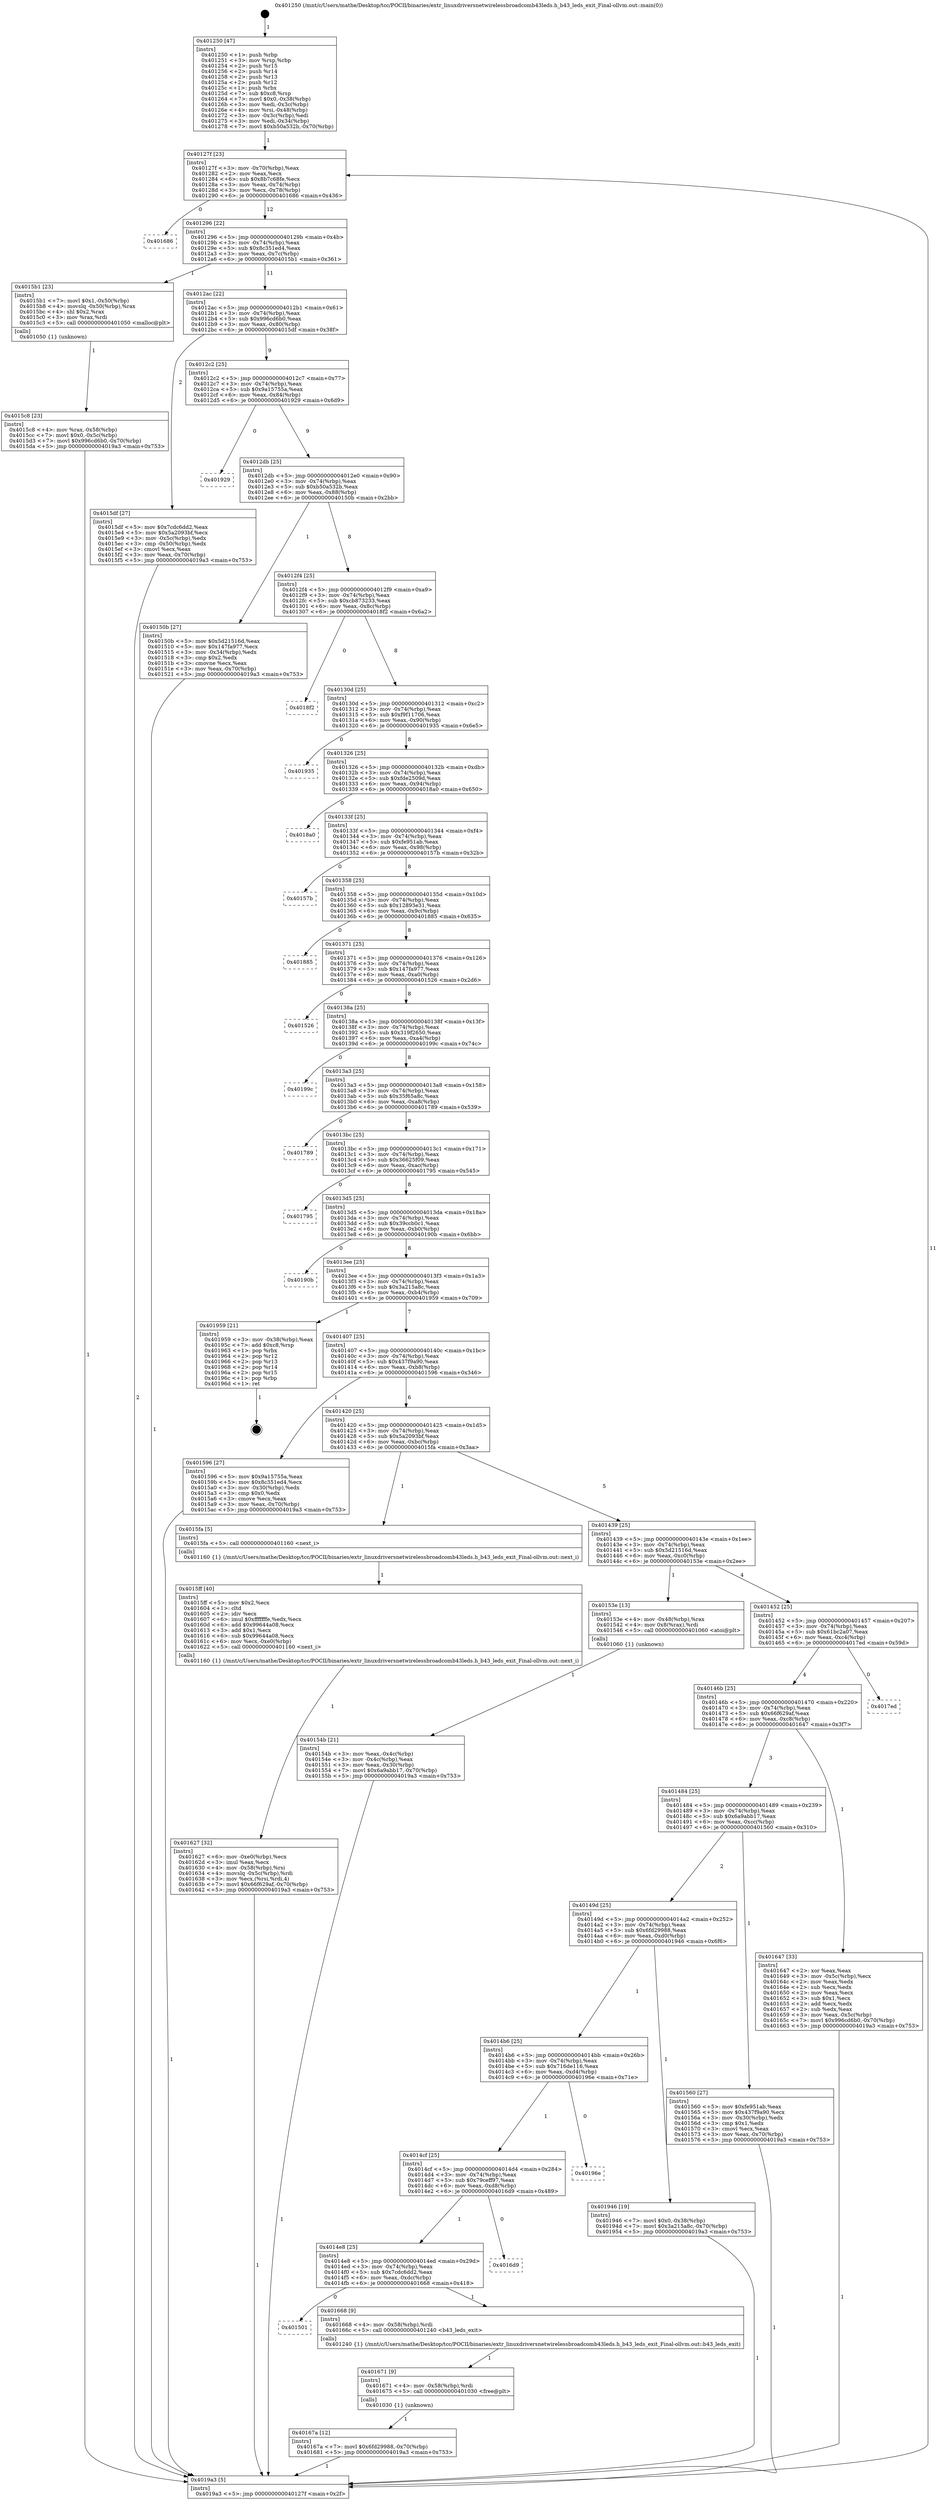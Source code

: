 digraph "0x401250" {
  label = "0x401250 (/mnt/c/Users/mathe/Desktop/tcc/POCII/binaries/extr_linuxdriversnetwirelessbroadcomb43leds.h_b43_leds_exit_Final-ollvm.out::main(0))"
  labelloc = "t"
  node[shape=record]

  Entry [label="",width=0.3,height=0.3,shape=circle,fillcolor=black,style=filled]
  "0x40127f" [label="{
     0x40127f [23]\l
     | [instrs]\l
     &nbsp;&nbsp;0x40127f \<+3\>: mov -0x70(%rbp),%eax\l
     &nbsp;&nbsp;0x401282 \<+2\>: mov %eax,%ecx\l
     &nbsp;&nbsp;0x401284 \<+6\>: sub $0x8b7c68fe,%ecx\l
     &nbsp;&nbsp;0x40128a \<+3\>: mov %eax,-0x74(%rbp)\l
     &nbsp;&nbsp;0x40128d \<+3\>: mov %ecx,-0x78(%rbp)\l
     &nbsp;&nbsp;0x401290 \<+6\>: je 0000000000401686 \<main+0x436\>\l
  }"]
  "0x401686" [label="{
     0x401686\l
  }", style=dashed]
  "0x401296" [label="{
     0x401296 [22]\l
     | [instrs]\l
     &nbsp;&nbsp;0x401296 \<+5\>: jmp 000000000040129b \<main+0x4b\>\l
     &nbsp;&nbsp;0x40129b \<+3\>: mov -0x74(%rbp),%eax\l
     &nbsp;&nbsp;0x40129e \<+5\>: sub $0x8c351ed4,%eax\l
     &nbsp;&nbsp;0x4012a3 \<+3\>: mov %eax,-0x7c(%rbp)\l
     &nbsp;&nbsp;0x4012a6 \<+6\>: je 00000000004015b1 \<main+0x361\>\l
  }"]
  Exit [label="",width=0.3,height=0.3,shape=circle,fillcolor=black,style=filled,peripheries=2]
  "0x4015b1" [label="{
     0x4015b1 [23]\l
     | [instrs]\l
     &nbsp;&nbsp;0x4015b1 \<+7\>: movl $0x1,-0x50(%rbp)\l
     &nbsp;&nbsp;0x4015b8 \<+4\>: movslq -0x50(%rbp),%rax\l
     &nbsp;&nbsp;0x4015bc \<+4\>: shl $0x2,%rax\l
     &nbsp;&nbsp;0x4015c0 \<+3\>: mov %rax,%rdi\l
     &nbsp;&nbsp;0x4015c3 \<+5\>: call 0000000000401050 \<malloc@plt\>\l
     | [calls]\l
     &nbsp;&nbsp;0x401050 \{1\} (unknown)\l
  }"]
  "0x4012ac" [label="{
     0x4012ac [22]\l
     | [instrs]\l
     &nbsp;&nbsp;0x4012ac \<+5\>: jmp 00000000004012b1 \<main+0x61\>\l
     &nbsp;&nbsp;0x4012b1 \<+3\>: mov -0x74(%rbp),%eax\l
     &nbsp;&nbsp;0x4012b4 \<+5\>: sub $0x996cd6b0,%eax\l
     &nbsp;&nbsp;0x4012b9 \<+3\>: mov %eax,-0x80(%rbp)\l
     &nbsp;&nbsp;0x4012bc \<+6\>: je 00000000004015df \<main+0x38f\>\l
  }"]
  "0x40167a" [label="{
     0x40167a [12]\l
     | [instrs]\l
     &nbsp;&nbsp;0x40167a \<+7\>: movl $0x6fd29988,-0x70(%rbp)\l
     &nbsp;&nbsp;0x401681 \<+5\>: jmp 00000000004019a3 \<main+0x753\>\l
  }"]
  "0x4015df" [label="{
     0x4015df [27]\l
     | [instrs]\l
     &nbsp;&nbsp;0x4015df \<+5\>: mov $0x7cdc6dd2,%eax\l
     &nbsp;&nbsp;0x4015e4 \<+5\>: mov $0x5a2093bf,%ecx\l
     &nbsp;&nbsp;0x4015e9 \<+3\>: mov -0x5c(%rbp),%edx\l
     &nbsp;&nbsp;0x4015ec \<+3\>: cmp -0x50(%rbp),%edx\l
     &nbsp;&nbsp;0x4015ef \<+3\>: cmovl %ecx,%eax\l
     &nbsp;&nbsp;0x4015f2 \<+3\>: mov %eax,-0x70(%rbp)\l
     &nbsp;&nbsp;0x4015f5 \<+5\>: jmp 00000000004019a3 \<main+0x753\>\l
  }"]
  "0x4012c2" [label="{
     0x4012c2 [25]\l
     | [instrs]\l
     &nbsp;&nbsp;0x4012c2 \<+5\>: jmp 00000000004012c7 \<main+0x77\>\l
     &nbsp;&nbsp;0x4012c7 \<+3\>: mov -0x74(%rbp),%eax\l
     &nbsp;&nbsp;0x4012ca \<+5\>: sub $0x9a15755a,%eax\l
     &nbsp;&nbsp;0x4012cf \<+6\>: mov %eax,-0x84(%rbp)\l
     &nbsp;&nbsp;0x4012d5 \<+6\>: je 0000000000401929 \<main+0x6d9\>\l
  }"]
  "0x401671" [label="{
     0x401671 [9]\l
     | [instrs]\l
     &nbsp;&nbsp;0x401671 \<+4\>: mov -0x58(%rbp),%rdi\l
     &nbsp;&nbsp;0x401675 \<+5\>: call 0000000000401030 \<free@plt\>\l
     | [calls]\l
     &nbsp;&nbsp;0x401030 \{1\} (unknown)\l
  }"]
  "0x401929" [label="{
     0x401929\l
  }", style=dashed]
  "0x4012db" [label="{
     0x4012db [25]\l
     | [instrs]\l
     &nbsp;&nbsp;0x4012db \<+5\>: jmp 00000000004012e0 \<main+0x90\>\l
     &nbsp;&nbsp;0x4012e0 \<+3\>: mov -0x74(%rbp),%eax\l
     &nbsp;&nbsp;0x4012e3 \<+5\>: sub $0xb50a532b,%eax\l
     &nbsp;&nbsp;0x4012e8 \<+6\>: mov %eax,-0x88(%rbp)\l
     &nbsp;&nbsp;0x4012ee \<+6\>: je 000000000040150b \<main+0x2bb\>\l
  }"]
  "0x401501" [label="{
     0x401501\l
  }", style=dashed]
  "0x40150b" [label="{
     0x40150b [27]\l
     | [instrs]\l
     &nbsp;&nbsp;0x40150b \<+5\>: mov $0x5d21516d,%eax\l
     &nbsp;&nbsp;0x401510 \<+5\>: mov $0x147fa977,%ecx\l
     &nbsp;&nbsp;0x401515 \<+3\>: mov -0x34(%rbp),%edx\l
     &nbsp;&nbsp;0x401518 \<+3\>: cmp $0x2,%edx\l
     &nbsp;&nbsp;0x40151b \<+3\>: cmovne %ecx,%eax\l
     &nbsp;&nbsp;0x40151e \<+3\>: mov %eax,-0x70(%rbp)\l
     &nbsp;&nbsp;0x401521 \<+5\>: jmp 00000000004019a3 \<main+0x753\>\l
  }"]
  "0x4012f4" [label="{
     0x4012f4 [25]\l
     | [instrs]\l
     &nbsp;&nbsp;0x4012f4 \<+5\>: jmp 00000000004012f9 \<main+0xa9\>\l
     &nbsp;&nbsp;0x4012f9 \<+3\>: mov -0x74(%rbp),%eax\l
     &nbsp;&nbsp;0x4012fc \<+5\>: sub $0xcb873233,%eax\l
     &nbsp;&nbsp;0x401301 \<+6\>: mov %eax,-0x8c(%rbp)\l
     &nbsp;&nbsp;0x401307 \<+6\>: je 00000000004018f2 \<main+0x6a2\>\l
  }"]
  "0x4019a3" [label="{
     0x4019a3 [5]\l
     | [instrs]\l
     &nbsp;&nbsp;0x4019a3 \<+5\>: jmp 000000000040127f \<main+0x2f\>\l
  }"]
  "0x401250" [label="{
     0x401250 [47]\l
     | [instrs]\l
     &nbsp;&nbsp;0x401250 \<+1\>: push %rbp\l
     &nbsp;&nbsp;0x401251 \<+3\>: mov %rsp,%rbp\l
     &nbsp;&nbsp;0x401254 \<+2\>: push %r15\l
     &nbsp;&nbsp;0x401256 \<+2\>: push %r14\l
     &nbsp;&nbsp;0x401258 \<+2\>: push %r13\l
     &nbsp;&nbsp;0x40125a \<+2\>: push %r12\l
     &nbsp;&nbsp;0x40125c \<+1\>: push %rbx\l
     &nbsp;&nbsp;0x40125d \<+7\>: sub $0xc8,%rsp\l
     &nbsp;&nbsp;0x401264 \<+7\>: movl $0x0,-0x38(%rbp)\l
     &nbsp;&nbsp;0x40126b \<+3\>: mov %edi,-0x3c(%rbp)\l
     &nbsp;&nbsp;0x40126e \<+4\>: mov %rsi,-0x48(%rbp)\l
     &nbsp;&nbsp;0x401272 \<+3\>: mov -0x3c(%rbp),%edi\l
     &nbsp;&nbsp;0x401275 \<+3\>: mov %edi,-0x34(%rbp)\l
     &nbsp;&nbsp;0x401278 \<+7\>: movl $0xb50a532b,-0x70(%rbp)\l
  }"]
  "0x401668" [label="{
     0x401668 [9]\l
     | [instrs]\l
     &nbsp;&nbsp;0x401668 \<+4\>: mov -0x58(%rbp),%rdi\l
     &nbsp;&nbsp;0x40166c \<+5\>: call 0000000000401240 \<b43_leds_exit\>\l
     | [calls]\l
     &nbsp;&nbsp;0x401240 \{1\} (/mnt/c/Users/mathe/Desktop/tcc/POCII/binaries/extr_linuxdriversnetwirelessbroadcomb43leds.h_b43_leds_exit_Final-ollvm.out::b43_leds_exit)\l
  }"]
  "0x4018f2" [label="{
     0x4018f2\l
  }", style=dashed]
  "0x40130d" [label="{
     0x40130d [25]\l
     | [instrs]\l
     &nbsp;&nbsp;0x40130d \<+5\>: jmp 0000000000401312 \<main+0xc2\>\l
     &nbsp;&nbsp;0x401312 \<+3\>: mov -0x74(%rbp),%eax\l
     &nbsp;&nbsp;0x401315 \<+5\>: sub $0xf9f11706,%eax\l
     &nbsp;&nbsp;0x40131a \<+6\>: mov %eax,-0x90(%rbp)\l
     &nbsp;&nbsp;0x401320 \<+6\>: je 0000000000401935 \<main+0x6e5\>\l
  }"]
  "0x4014e8" [label="{
     0x4014e8 [25]\l
     | [instrs]\l
     &nbsp;&nbsp;0x4014e8 \<+5\>: jmp 00000000004014ed \<main+0x29d\>\l
     &nbsp;&nbsp;0x4014ed \<+3\>: mov -0x74(%rbp),%eax\l
     &nbsp;&nbsp;0x4014f0 \<+5\>: sub $0x7cdc6dd2,%eax\l
     &nbsp;&nbsp;0x4014f5 \<+6\>: mov %eax,-0xdc(%rbp)\l
     &nbsp;&nbsp;0x4014fb \<+6\>: je 0000000000401668 \<main+0x418\>\l
  }"]
  "0x401935" [label="{
     0x401935\l
  }", style=dashed]
  "0x401326" [label="{
     0x401326 [25]\l
     | [instrs]\l
     &nbsp;&nbsp;0x401326 \<+5\>: jmp 000000000040132b \<main+0xdb\>\l
     &nbsp;&nbsp;0x40132b \<+3\>: mov -0x74(%rbp),%eax\l
     &nbsp;&nbsp;0x40132e \<+5\>: sub $0xfde2509d,%eax\l
     &nbsp;&nbsp;0x401333 \<+6\>: mov %eax,-0x94(%rbp)\l
     &nbsp;&nbsp;0x401339 \<+6\>: je 00000000004018a0 \<main+0x650\>\l
  }"]
  "0x4016d9" [label="{
     0x4016d9\l
  }", style=dashed]
  "0x4018a0" [label="{
     0x4018a0\l
  }", style=dashed]
  "0x40133f" [label="{
     0x40133f [25]\l
     | [instrs]\l
     &nbsp;&nbsp;0x40133f \<+5\>: jmp 0000000000401344 \<main+0xf4\>\l
     &nbsp;&nbsp;0x401344 \<+3\>: mov -0x74(%rbp),%eax\l
     &nbsp;&nbsp;0x401347 \<+5\>: sub $0xfe951ab,%eax\l
     &nbsp;&nbsp;0x40134c \<+6\>: mov %eax,-0x98(%rbp)\l
     &nbsp;&nbsp;0x401352 \<+6\>: je 000000000040157b \<main+0x32b\>\l
  }"]
  "0x4014cf" [label="{
     0x4014cf [25]\l
     | [instrs]\l
     &nbsp;&nbsp;0x4014cf \<+5\>: jmp 00000000004014d4 \<main+0x284\>\l
     &nbsp;&nbsp;0x4014d4 \<+3\>: mov -0x74(%rbp),%eax\l
     &nbsp;&nbsp;0x4014d7 \<+5\>: sub $0x79ceff97,%eax\l
     &nbsp;&nbsp;0x4014dc \<+6\>: mov %eax,-0xd8(%rbp)\l
     &nbsp;&nbsp;0x4014e2 \<+6\>: je 00000000004016d9 \<main+0x489\>\l
  }"]
  "0x40157b" [label="{
     0x40157b\l
  }", style=dashed]
  "0x401358" [label="{
     0x401358 [25]\l
     | [instrs]\l
     &nbsp;&nbsp;0x401358 \<+5\>: jmp 000000000040135d \<main+0x10d\>\l
     &nbsp;&nbsp;0x40135d \<+3\>: mov -0x74(%rbp),%eax\l
     &nbsp;&nbsp;0x401360 \<+5\>: sub $0x12893e31,%eax\l
     &nbsp;&nbsp;0x401365 \<+6\>: mov %eax,-0x9c(%rbp)\l
     &nbsp;&nbsp;0x40136b \<+6\>: je 0000000000401885 \<main+0x635\>\l
  }"]
  "0x40196e" [label="{
     0x40196e\l
  }", style=dashed]
  "0x401885" [label="{
     0x401885\l
  }", style=dashed]
  "0x401371" [label="{
     0x401371 [25]\l
     | [instrs]\l
     &nbsp;&nbsp;0x401371 \<+5\>: jmp 0000000000401376 \<main+0x126\>\l
     &nbsp;&nbsp;0x401376 \<+3\>: mov -0x74(%rbp),%eax\l
     &nbsp;&nbsp;0x401379 \<+5\>: sub $0x147fa977,%eax\l
     &nbsp;&nbsp;0x40137e \<+6\>: mov %eax,-0xa0(%rbp)\l
     &nbsp;&nbsp;0x401384 \<+6\>: je 0000000000401526 \<main+0x2d6\>\l
  }"]
  "0x4014b6" [label="{
     0x4014b6 [25]\l
     | [instrs]\l
     &nbsp;&nbsp;0x4014b6 \<+5\>: jmp 00000000004014bb \<main+0x26b\>\l
     &nbsp;&nbsp;0x4014bb \<+3\>: mov -0x74(%rbp),%eax\l
     &nbsp;&nbsp;0x4014be \<+5\>: sub $0x716de116,%eax\l
     &nbsp;&nbsp;0x4014c3 \<+6\>: mov %eax,-0xd4(%rbp)\l
     &nbsp;&nbsp;0x4014c9 \<+6\>: je 000000000040196e \<main+0x71e\>\l
  }"]
  "0x401526" [label="{
     0x401526\l
  }", style=dashed]
  "0x40138a" [label="{
     0x40138a [25]\l
     | [instrs]\l
     &nbsp;&nbsp;0x40138a \<+5\>: jmp 000000000040138f \<main+0x13f\>\l
     &nbsp;&nbsp;0x40138f \<+3\>: mov -0x74(%rbp),%eax\l
     &nbsp;&nbsp;0x401392 \<+5\>: sub $0x319f2650,%eax\l
     &nbsp;&nbsp;0x401397 \<+6\>: mov %eax,-0xa4(%rbp)\l
     &nbsp;&nbsp;0x40139d \<+6\>: je 000000000040199c \<main+0x74c\>\l
  }"]
  "0x401946" [label="{
     0x401946 [19]\l
     | [instrs]\l
     &nbsp;&nbsp;0x401946 \<+7\>: movl $0x0,-0x38(%rbp)\l
     &nbsp;&nbsp;0x40194d \<+7\>: movl $0x3a215a8c,-0x70(%rbp)\l
     &nbsp;&nbsp;0x401954 \<+5\>: jmp 00000000004019a3 \<main+0x753\>\l
  }"]
  "0x40199c" [label="{
     0x40199c\l
  }", style=dashed]
  "0x4013a3" [label="{
     0x4013a3 [25]\l
     | [instrs]\l
     &nbsp;&nbsp;0x4013a3 \<+5\>: jmp 00000000004013a8 \<main+0x158\>\l
     &nbsp;&nbsp;0x4013a8 \<+3\>: mov -0x74(%rbp),%eax\l
     &nbsp;&nbsp;0x4013ab \<+5\>: sub $0x35f65a8c,%eax\l
     &nbsp;&nbsp;0x4013b0 \<+6\>: mov %eax,-0xa8(%rbp)\l
     &nbsp;&nbsp;0x4013b6 \<+6\>: je 0000000000401789 \<main+0x539\>\l
  }"]
  "0x401627" [label="{
     0x401627 [32]\l
     | [instrs]\l
     &nbsp;&nbsp;0x401627 \<+6\>: mov -0xe0(%rbp),%ecx\l
     &nbsp;&nbsp;0x40162d \<+3\>: imul %eax,%ecx\l
     &nbsp;&nbsp;0x401630 \<+4\>: mov -0x58(%rbp),%rsi\l
     &nbsp;&nbsp;0x401634 \<+4\>: movslq -0x5c(%rbp),%rdi\l
     &nbsp;&nbsp;0x401638 \<+3\>: mov %ecx,(%rsi,%rdi,4)\l
     &nbsp;&nbsp;0x40163b \<+7\>: movl $0x66f629af,-0x70(%rbp)\l
     &nbsp;&nbsp;0x401642 \<+5\>: jmp 00000000004019a3 \<main+0x753\>\l
  }"]
  "0x401789" [label="{
     0x401789\l
  }", style=dashed]
  "0x4013bc" [label="{
     0x4013bc [25]\l
     | [instrs]\l
     &nbsp;&nbsp;0x4013bc \<+5\>: jmp 00000000004013c1 \<main+0x171\>\l
     &nbsp;&nbsp;0x4013c1 \<+3\>: mov -0x74(%rbp),%eax\l
     &nbsp;&nbsp;0x4013c4 \<+5\>: sub $0x36625f09,%eax\l
     &nbsp;&nbsp;0x4013c9 \<+6\>: mov %eax,-0xac(%rbp)\l
     &nbsp;&nbsp;0x4013cf \<+6\>: je 0000000000401795 \<main+0x545\>\l
  }"]
  "0x4015ff" [label="{
     0x4015ff [40]\l
     | [instrs]\l
     &nbsp;&nbsp;0x4015ff \<+5\>: mov $0x2,%ecx\l
     &nbsp;&nbsp;0x401604 \<+1\>: cltd\l
     &nbsp;&nbsp;0x401605 \<+2\>: idiv %ecx\l
     &nbsp;&nbsp;0x401607 \<+6\>: imul $0xfffffffe,%edx,%ecx\l
     &nbsp;&nbsp;0x40160d \<+6\>: add $0x99644a08,%ecx\l
     &nbsp;&nbsp;0x401613 \<+3\>: add $0x1,%ecx\l
     &nbsp;&nbsp;0x401616 \<+6\>: sub $0x99644a08,%ecx\l
     &nbsp;&nbsp;0x40161c \<+6\>: mov %ecx,-0xe0(%rbp)\l
     &nbsp;&nbsp;0x401622 \<+5\>: call 0000000000401160 \<next_i\>\l
     | [calls]\l
     &nbsp;&nbsp;0x401160 \{1\} (/mnt/c/Users/mathe/Desktop/tcc/POCII/binaries/extr_linuxdriversnetwirelessbroadcomb43leds.h_b43_leds_exit_Final-ollvm.out::next_i)\l
  }"]
  "0x401795" [label="{
     0x401795\l
  }", style=dashed]
  "0x4013d5" [label="{
     0x4013d5 [25]\l
     | [instrs]\l
     &nbsp;&nbsp;0x4013d5 \<+5\>: jmp 00000000004013da \<main+0x18a\>\l
     &nbsp;&nbsp;0x4013da \<+3\>: mov -0x74(%rbp),%eax\l
     &nbsp;&nbsp;0x4013dd \<+5\>: sub $0x39ccb0c1,%eax\l
     &nbsp;&nbsp;0x4013e2 \<+6\>: mov %eax,-0xb0(%rbp)\l
     &nbsp;&nbsp;0x4013e8 \<+6\>: je 000000000040190b \<main+0x6bb\>\l
  }"]
  "0x4015c8" [label="{
     0x4015c8 [23]\l
     | [instrs]\l
     &nbsp;&nbsp;0x4015c8 \<+4\>: mov %rax,-0x58(%rbp)\l
     &nbsp;&nbsp;0x4015cc \<+7\>: movl $0x0,-0x5c(%rbp)\l
     &nbsp;&nbsp;0x4015d3 \<+7\>: movl $0x996cd6b0,-0x70(%rbp)\l
     &nbsp;&nbsp;0x4015da \<+5\>: jmp 00000000004019a3 \<main+0x753\>\l
  }"]
  "0x40190b" [label="{
     0x40190b\l
  }", style=dashed]
  "0x4013ee" [label="{
     0x4013ee [25]\l
     | [instrs]\l
     &nbsp;&nbsp;0x4013ee \<+5\>: jmp 00000000004013f3 \<main+0x1a3\>\l
     &nbsp;&nbsp;0x4013f3 \<+3\>: mov -0x74(%rbp),%eax\l
     &nbsp;&nbsp;0x4013f6 \<+5\>: sub $0x3a215a8c,%eax\l
     &nbsp;&nbsp;0x4013fb \<+6\>: mov %eax,-0xb4(%rbp)\l
     &nbsp;&nbsp;0x401401 \<+6\>: je 0000000000401959 \<main+0x709\>\l
  }"]
  "0x40149d" [label="{
     0x40149d [25]\l
     | [instrs]\l
     &nbsp;&nbsp;0x40149d \<+5\>: jmp 00000000004014a2 \<main+0x252\>\l
     &nbsp;&nbsp;0x4014a2 \<+3\>: mov -0x74(%rbp),%eax\l
     &nbsp;&nbsp;0x4014a5 \<+5\>: sub $0x6fd29988,%eax\l
     &nbsp;&nbsp;0x4014aa \<+6\>: mov %eax,-0xd0(%rbp)\l
     &nbsp;&nbsp;0x4014b0 \<+6\>: je 0000000000401946 \<main+0x6f6\>\l
  }"]
  "0x401959" [label="{
     0x401959 [21]\l
     | [instrs]\l
     &nbsp;&nbsp;0x401959 \<+3\>: mov -0x38(%rbp),%eax\l
     &nbsp;&nbsp;0x40195c \<+7\>: add $0xc8,%rsp\l
     &nbsp;&nbsp;0x401963 \<+1\>: pop %rbx\l
     &nbsp;&nbsp;0x401964 \<+2\>: pop %r12\l
     &nbsp;&nbsp;0x401966 \<+2\>: pop %r13\l
     &nbsp;&nbsp;0x401968 \<+2\>: pop %r14\l
     &nbsp;&nbsp;0x40196a \<+2\>: pop %r15\l
     &nbsp;&nbsp;0x40196c \<+1\>: pop %rbp\l
     &nbsp;&nbsp;0x40196d \<+1\>: ret\l
  }"]
  "0x401407" [label="{
     0x401407 [25]\l
     | [instrs]\l
     &nbsp;&nbsp;0x401407 \<+5\>: jmp 000000000040140c \<main+0x1bc\>\l
     &nbsp;&nbsp;0x40140c \<+3\>: mov -0x74(%rbp),%eax\l
     &nbsp;&nbsp;0x40140f \<+5\>: sub $0x437f9a90,%eax\l
     &nbsp;&nbsp;0x401414 \<+6\>: mov %eax,-0xb8(%rbp)\l
     &nbsp;&nbsp;0x40141a \<+6\>: je 0000000000401596 \<main+0x346\>\l
  }"]
  "0x401560" [label="{
     0x401560 [27]\l
     | [instrs]\l
     &nbsp;&nbsp;0x401560 \<+5\>: mov $0xfe951ab,%eax\l
     &nbsp;&nbsp;0x401565 \<+5\>: mov $0x437f9a90,%ecx\l
     &nbsp;&nbsp;0x40156a \<+3\>: mov -0x30(%rbp),%edx\l
     &nbsp;&nbsp;0x40156d \<+3\>: cmp $0x1,%edx\l
     &nbsp;&nbsp;0x401570 \<+3\>: cmovl %ecx,%eax\l
     &nbsp;&nbsp;0x401573 \<+3\>: mov %eax,-0x70(%rbp)\l
     &nbsp;&nbsp;0x401576 \<+5\>: jmp 00000000004019a3 \<main+0x753\>\l
  }"]
  "0x401596" [label="{
     0x401596 [27]\l
     | [instrs]\l
     &nbsp;&nbsp;0x401596 \<+5\>: mov $0x9a15755a,%eax\l
     &nbsp;&nbsp;0x40159b \<+5\>: mov $0x8c351ed4,%ecx\l
     &nbsp;&nbsp;0x4015a0 \<+3\>: mov -0x30(%rbp),%edx\l
     &nbsp;&nbsp;0x4015a3 \<+3\>: cmp $0x0,%edx\l
     &nbsp;&nbsp;0x4015a6 \<+3\>: cmove %ecx,%eax\l
     &nbsp;&nbsp;0x4015a9 \<+3\>: mov %eax,-0x70(%rbp)\l
     &nbsp;&nbsp;0x4015ac \<+5\>: jmp 00000000004019a3 \<main+0x753\>\l
  }"]
  "0x401420" [label="{
     0x401420 [25]\l
     | [instrs]\l
     &nbsp;&nbsp;0x401420 \<+5\>: jmp 0000000000401425 \<main+0x1d5\>\l
     &nbsp;&nbsp;0x401425 \<+3\>: mov -0x74(%rbp),%eax\l
     &nbsp;&nbsp;0x401428 \<+5\>: sub $0x5a2093bf,%eax\l
     &nbsp;&nbsp;0x40142d \<+6\>: mov %eax,-0xbc(%rbp)\l
     &nbsp;&nbsp;0x401433 \<+6\>: je 00000000004015fa \<main+0x3aa\>\l
  }"]
  "0x401484" [label="{
     0x401484 [25]\l
     | [instrs]\l
     &nbsp;&nbsp;0x401484 \<+5\>: jmp 0000000000401489 \<main+0x239\>\l
     &nbsp;&nbsp;0x401489 \<+3\>: mov -0x74(%rbp),%eax\l
     &nbsp;&nbsp;0x40148c \<+5\>: sub $0x6a9abb17,%eax\l
     &nbsp;&nbsp;0x401491 \<+6\>: mov %eax,-0xcc(%rbp)\l
     &nbsp;&nbsp;0x401497 \<+6\>: je 0000000000401560 \<main+0x310\>\l
  }"]
  "0x4015fa" [label="{
     0x4015fa [5]\l
     | [instrs]\l
     &nbsp;&nbsp;0x4015fa \<+5\>: call 0000000000401160 \<next_i\>\l
     | [calls]\l
     &nbsp;&nbsp;0x401160 \{1\} (/mnt/c/Users/mathe/Desktop/tcc/POCII/binaries/extr_linuxdriversnetwirelessbroadcomb43leds.h_b43_leds_exit_Final-ollvm.out::next_i)\l
  }"]
  "0x401439" [label="{
     0x401439 [25]\l
     | [instrs]\l
     &nbsp;&nbsp;0x401439 \<+5\>: jmp 000000000040143e \<main+0x1ee\>\l
     &nbsp;&nbsp;0x40143e \<+3\>: mov -0x74(%rbp),%eax\l
     &nbsp;&nbsp;0x401441 \<+5\>: sub $0x5d21516d,%eax\l
     &nbsp;&nbsp;0x401446 \<+6\>: mov %eax,-0xc0(%rbp)\l
     &nbsp;&nbsp;0x40144c \<+6\>: je 000000000040153e \<main+0x2ee\>\l
  }"]
  "0x401647" [label="{
     0x401647 [33]\l
     | [instrs]\l
     &nbsp;&nbsp;0x401647 \<+2\>: xor %eax,%eax\l
     &nbsp;&nbsp;0x401649 \<+3\>: mov -0x5c(%rbp),%ecx\l
     &nbsp;&nbsp;0x40164c \<+2\>: mov %eax,%edx\l
     &nbsp;&nbsp;0x40164e \<+2\>: sub %ecx,%edx\l
     &nbsp;&nbsp;0x401650 \<+2\>: mov %eax,%ecx\l
     &nbsp;&nbsp;0x401652 \<+3\>: sub $0x1,%ecx\l
     &nbsp;&nbsp;0x401655 \<+2\>: add %ecx,%edx\l
     &nbsp;&nbsp;0x401657 \<+2\>: sub %edx,%eax\l
     &nbsp;&nbsp;0x401659 \<+3\>: mov %eax,-0x5c(%rbp)\l
     &nbsp;&nbsp;0x40165c \<+7\>: movl $0x996cd6b0,-0x70(%rbp)\l
     &nbsp;&nbsp;0x401663 \<+5\>: jmp 00000000004019a3 \<main+0x753\>\l
  }"]
  "0x40153e" [label="{
     0x40153e [13]\l
     | [instrs]\l
     &nbsp;&nbsp;0x40153e \<+4\>: mov -0x48(%rbp),%rax\l
     &nbsp;&nbsp;0x401542 \<+4\>: mov 0x8(%rax),%rdi\l
     &nbsp;&nbsp;0x401546 \<+5\>: call 0000000000401060 \<atoi@plt\>\l
     | [calls]\l
     &nbsp;&nbsp;0x401060 \{1\} (unknown)\l
  }"]
  "0x401452" [label="{
     0x401452 [25]\l
     | [instrs]\l
     &nbsp;&nbsp;0x401452 \<+5\>: jmp 0000000000401457 \<main+0x207\>\l
     &nbsp;&nbsp;0x401457 \<+3\>: mov -0x74(%rbp),%eax\l
     &nbsp;&nbsp;0x40145a \<+5\>: sub $0x61bc2a07,%eax\l
     &nbsp;&nbsp;0x40145f \<+6\>: mov %eax,-0xc4(%rbp)\l
     &nbsp;&nbsp;0x401465 \<+6\>: je 00000000004017ed \<main+0x59d\>\l
  }"]
  "0x40154b" [label="{
     0x40154b [21]\l
     | [instrs]\l
     &nbsp;&nbsp;0x40154b \<+3\>: mov %eax,-0x4c(%rbp)\l
     &nbsp;&nbsp;0x40154e \<+3\>: mov -0x4c(%rbp),%eax\l
     &nbsp;&nbsp;0x401551 \<+3\>: mov %eax,-0x30(%rbp)\l
     &nbsp;&nbsp;0x401554 \<+7\>: movl $0x6a9abb17,-0x70(%rbp)\l
     &nbsp;&nbsp;0x40155b \<+5\>: jmp 00000000004019a3 \<main+0x753\>\l
  }"]
  "0x40146b" [label="{
     0x40146b [25]\l
     | [instrs]\l
     &nbsp;&nbsp;0x40146b \<+5\>: jmp 0000000000401470 \<main+0x220\>\l
     &nbsp;&nbsp;0x401470 \<+3\>: mov -0x74(%rbp),%eax\l
     &nbsp;&nbsp;0x401473 \<+5\>: sub $0x66f629af,%eax\l
     &nbsp;&nbsp;0x401478 \<+6\>: mov %eax,-0xc8(%rbp)\l
     &nbsp;&nbsp;0x40147e \<+6\>: je 0000000000401647 \<main+0x3f7\>\l
  }"]
  "0x4017ed" [label="{
     0x4017ed\l
  }", style=dashed]
  Entry -> "0x401250" [label=" 1"]
  "0x40127f" -> "0x401686" [label=" 0"]
  "0x40127f" -> "0x401296" [label=" 12"]
  "0x401959" -> Exit [label=" 1"]
  "0x401296" -> "0x4015b1" [label=" 1"]
  "0x401296" -> "0x4012ac" [label=" 11"]
  "0x401946" -> "0x4019a3" [label=" 1"]
  "0x4012ac" -> "0x4015df" [label=" 2"]
  "0x4012ac" -> "0x4012c2" [label=" 9"]
  "0x40167a" -> "0x4019a3" [label=" 1"]
  "0x4012c2" -> "0x401929" [label=" 0"]
  "0x4012c2" -> "0x4012db" [label=" 9"]
  "0x401671" -> "0x40167a" [label=" 1"]
  "0x4012db" -> "0x40150b" [label=" 1"]
  "0x4012db" -> "0x4012f4" [label=" 8"]
  "0x40150b" -> "0x4019a3" [label=" 1"]
  "0x401250" -> "0x40127f" [label=" 1"]
  "0x4019a3" -> "0x40127f" [label=" 11"]
  "0x401668" -> "0x401671" [label=" 1"]
  "0x4012f4" -> "0x4018f2" [label=" 0"]
  "0x4012f4" -> "0x40130d" [label=" 8"]
  "0x4014e8" -> "0x401501" [label=" 0"]
  "0x40130d" -> "0x401935" [label=" 0"]
  "0x40130d" -> "0x401326" [label=" 8"]
  "0x4014e8" -> "0x401668" [label=" 1"]
  "0x401326" -> "0x4018a0" [label=" 0"]
  "0x401326" -> "0x40133f" [label=" 8"]
  "0x4014cf" -> "0x4014e8" [label=" 1"]
  "0x40133f" -> "0x40157b" [label=" 0"]
  "0x40133f" -> "0x401358" [label=" 8"]
  "0x4014cf" -> "0x4016d9" [label=" 0"]
  "0x401358" -> "0x401885" [label=" 0"]
  "0x401358" -> "0x401371" [label=" 8"]
  "0x4014b6" -> "0x4014cf" [label=" 1"]
  "0x401371" -> "0x401526" [label=" 0"]
  "0x401371" -> "0x40138a" [label=" 8"]
  "0x4014b6" -> "0x40196e" [label=" 0"]
  "0x40138a" -> "0x40199c" [label=" 0"]
  "0x40138a" -> "0x4013a3" [label=" 8"]
  "0x40149d" -> "0x4014b6" [label=" 1"]
  "0x4013a3" -> "0x401789" [label=" 0"]
  "0x4013a3" -> "0x4013bc" [label=" 8"]
  "0x40149d" -> "0x401946" [label=" 1"]
  "0x4013bc" -> "0x401795" [label=" 0"]
  "0x4013bc" -> "0x4013d5" [label=" 8"]
  "0x401647" -> "0x4019a3" [label=" 1"]
  "0x4013d5" -> "0x40190b" [label=" 0"]
  "0x4013d5" -> "0x4013ee" [label=" 8"]
  "0x401627" -> "0x4019a3" [label=" 1"]
  "0x4013ee" -> "0x401959" [label=" 1"]
  "0x4013ee" -> "0x401407" [label=" 7"]
  "0x4015ff" -> "0x401627" [label=" 1"]
  "0x401407" -> "0x401596" [label=" 1"]
  "0x401407" -> "0x401420" [label=" 6"]
  "0x4015fa" -> "0x4015ff" [label=" 1"]
  "0x401420" -> "0x4015fa" [label=" 1"]
  "0x401420" -> "0x401439" [label=" 5"]
  "0x4015c8" -> "0x4019a3" [label=" 1"]
  "0x401439" -> "0x40153e" [label=" 1"]
  "0x401439" -> "0x401452" [label=" 4"]
  "0x40153e" -> "0x40154b" [label=" 1"]
  "0x40154b" -> "0x4019a3" [label=" 1"]
  "0x4015b1" -> "0x4015c8" [label=" 1"]
  "0x401452" -> "0x4017ed" [label=" 0"]
  "0x401452" -> "0x40146b" [label=" 4"]
  "0x401596" -> "0x4019a3" [label=" 1"]
  "0x40146b" -> "0x401647" [label=" 1"]
  "0x40146b" -> "0x401484" [label=" 3"]
  "0x4015df" -> "0x4019a3" [label=" 2"]
  "0x401484" -> "0x401560" [label=" 1"]
  "0x401484" -> "0x40149d" [label=" 2"]
  "0x401560" -> "0x4019a3" [label=" 1"]
}
